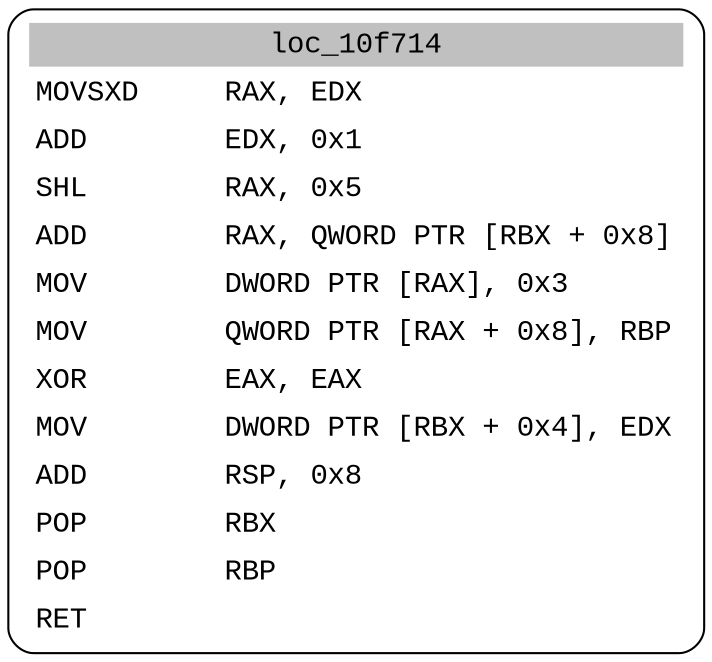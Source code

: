 digraph asm_graph {
1941 [
shape="Mrecord" fontname="Courier New"label =<<table border="0" cellborder="0" cellpadding="3"><tr><td align="center" colspan="2" bgcolor="grey">loc_10f714</td></tr><tr><td align="left">MOVSXD     RAX, EDX</td></tr><tr><td align="left">ADD        EDX, 0x1</td></tr><tr><td align="left">SHL        RAX, 0x5</td></tr><tr><td align="left">ADD        RAX, QWORD PTR [RBX + 0x8]</td></tr><tr><td align="left">MOV        DWORD PTR [RAX], 0x3</td></tr><tr><td align="left">MOV        QWORD PTR [RAX + 0x8], RBP</td></tr><tr><td align="left">XOR        EAX, EAX</td></tr><tr><td align="left">MOV        DWORD PTR [RBX + 0x4], EDX</td></tr><tr><td align="left">ADD        RSP, 0x8</td></tr><tr><td align="left">POP        RBX</td></tr><tr><td align="left">POP        RBP</td></tr><tr><td align="left">RET        </td></tr></table>> ];
}
